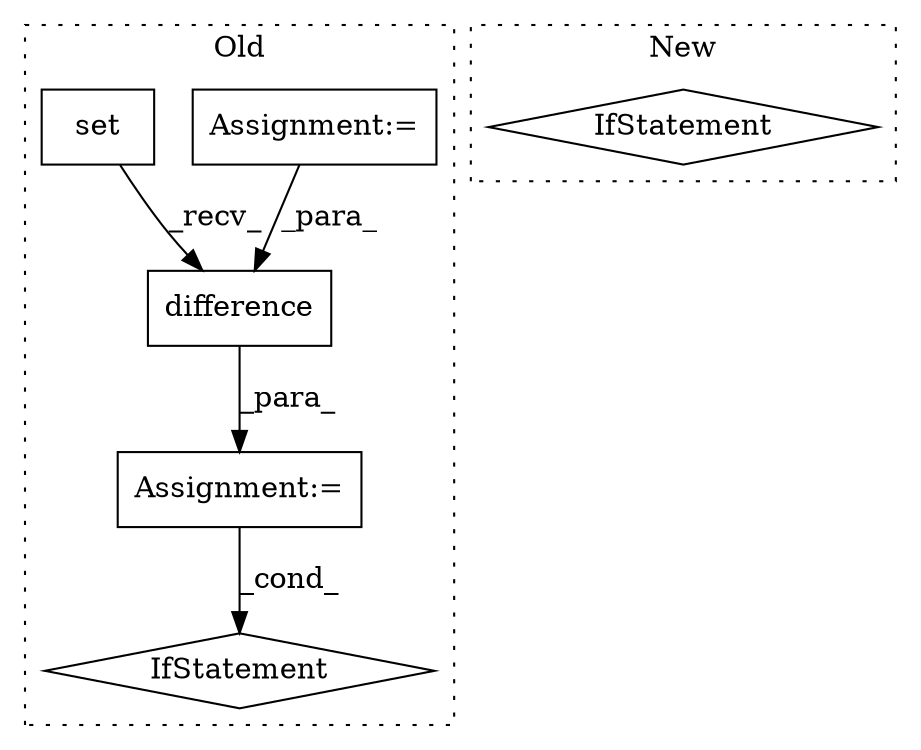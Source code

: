 digraph G {
subgraph cluster0 {
1 [label="difference" a="32" s="1259,1282" l="11,1" shape="box"];
3 [label="Assignment:=" a="7" s="1249" l="1" shape="box"];
4 [label="Assignment:=" a="7" s="1222" l="1" shape="box"];
5 [label="IfStatement" a="25" s="1305,1314" l="4,2" shape="diamond"];
6 [label="set" a="32" s="1191,1203" l="4,1" shape="box"];
label = "Old";
style="dotted";
}
subgraph cluster1 {
2 [label="IfStatement" a="25" s="1188,1225" l="10,2" shape="diamond"];
label = "New";
style="dotted";
}
1 -> 3 [label="_para_"];
3 -> 5 [label="_cond_"];
4 -> 1 [label="_para_"];
6 -> 1 [label="_recv_"];
}